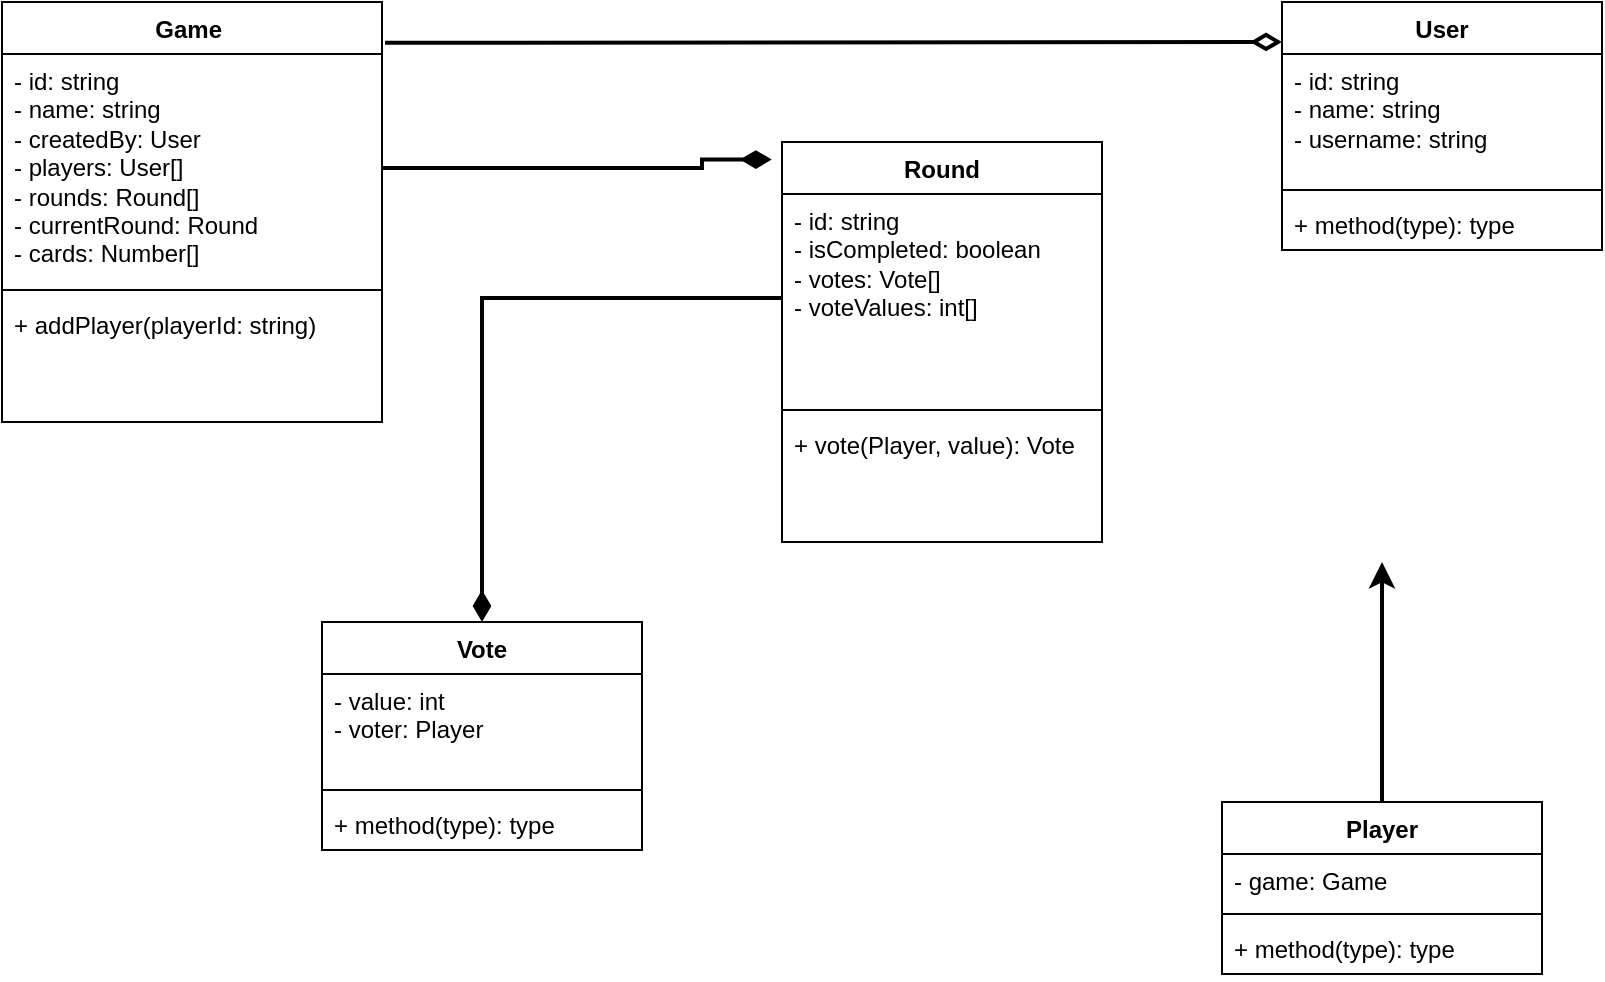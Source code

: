 <mxfile version="21.2.8" type="device">
  <diagram name="Page-1" id="kChWD3CBWGvnKykgN-4D">
    <mxGraphModel dx="1036" dy="614" grid="1" gridSize="10" guides="1" tooltips="1" connect="1" arrows="1" fold="1" page="1" pageScale="1" pageWidth="850" pageHeight="1100" math="0" shadow="0">
      <root>
        <mxCell id="0" />
        <mxCell id="1" parent="0" />
        <mxCell id="UvZMD-2VnwtQ3c2eiytE-2" value="Game&lt;span style=&quot;white-space: pre;&quot;&gt; &lt;/span&gt;" style="swimlane;fontStyle=1;align=center;verticalAlign=top;childLayout=stackLayout;horizontal=1;startSize=26;horizontalStack=0;resizeParent=1;resizeParentMax=0;resizeLast=0;collapsible=1;marginBottom=0;whiteSpace=wrap;html=1;" parent="1" vertex="1">
          <mxGeometry x="40" y="40" width="190" height="210" as="geometry" />
        </mxCell>
        <mxCell id="UvZMD-2VnwtQ3c2eiytE-3" value="- id: string&lt;br&gt;- name: string&lt;br&gt;- createdBy: User&lt;br&gt;- players: User[]&lt;br&gt;- rounds: Round[]&lt;br&gt;- currentRound: Round&lt;br&gt;- cards: Number[]" style="text;strokeColor=none;fillColor=none;align=left;verticalAlign=top;spacingLeft=4;spacingRight=4;overflow=hidden;rotatable=0;points=[[0,0.5],[1,0.5]];portConstraint=eastwest;whiteSpace=wrap;html=1;" parent="UvZMD-2VnwtQ3c2eiytE-2" vertex="1">
          <mxGeometry y="26" width="190" height="114" as="geometry" />
        </mxCell>
        <mxCell id="UvZMD-2VnwtQ3c2eiytE-4" value="" style="line;strokeWidth=1;fillColor=none;align=left;verticalAlign=middle;spacingTop=-1;spacingLeft=3;spacingRight=3;rotatable=0;labelPosition=right;points=[];portConstraint=eastwest;strokeColor=inherit;" parent="UvZMD-2VnwtQ3c2eiytE-2" vertex="1">
          <mxGeometry y="140" width="190" height="8" as="geometry" />
        </mxCell>
        <mxCell id="UvZMD-2VnwtQ3c2eiytE-5" value="+ addPlayer(playerId: string)&lt;br&gt;" style="text;strokeColor=none;fillColor=none;align=left;verticalAlign=top;spacingLeft=4;spacingRight=4;overflow=hidden;rotatable=0;points=[[0,0.5],[1,0.5]];portConstraint=eastwest;whiteSpace=wrap;html=1;" parent="UvZMD-2VnwtQ3c2eiytE-2" vertex="1">
          <mxGeometry y="148" width="190" height="62" as="geometry" />
        </mxCell>
        <mxCell id="UvZMD-2VnwtQ3c2eiytE-6" value="User" style="swimlane;fontStyle=1;align=center;verticalAlign=top;childLayout=stackLayout;horizontal=1;startSize=26;horizontalStack=0;resizeParent=1;resizeParentMax=0;resizeLast=0;collapsible=1;marginBottom=0;whiteSpace=wrap;html=1;" parent="1" vertex="1">
          <mxGeometry x="680" y="40" width="160" height="124" as="geometry" />
        </mxCell>
        <mxCell id="UvZMD-2VnwtQ3c2eiytE-7" value="- id: string&lt;br&gt;- name: string&lt;br&gt;- username: string&lt;br&gt;" style="text;strokeColor=none;fillColor=none;align=left;verticalAlign=top;spacingLeft=4;spacingRight=4;overflow=hidden;rotatable=0;points=[[0,0.5],[1,0.5]];portConstraint=eastwest;whiteSpace=wrap;html=1;" parent="UvZMD-2VnwtQ3c2eiytE-6" vertex="1">
          <mxGeometry y="26" width="160" height="64" as="geometry" />
        </mxCell>
        <mxCell id="UvZMD-2VnwtQ3c2eiytE-8" value="" style="line;strokeWidth=1;fillColor=none;align=left;verticalAlign=middle;spacingTop=-1;spacingLeft=3;spacingRight=3;rotatable=0;labelPosition=right;points=[];portConstraint=eastwest;strokeColor=inherit;" parent="UvZMD-2VnwtQ3c2eiytE-6" vertex="1">
          <mxGeometry y="90" width="160" height="8" as="geometry" />
        </mxCell>
        <mxCell id="UvZMD-2VnwtQ3c2eiytE-9" value="+ method(type): type" style="text;strokeColor=none;fillColor=none;align=left;verticalAlign=top;spacingLeft=4;spacingRight=4;overflow=hidden;rotatable=0;points=[[0,0.5],[1,0.5]];portConstraint=eastwest;whiteSpace=wrap;html=1;" parent="UvZMD-2VnwtQ3c2eiytE-6" vertex="1">
          <mxGeometry y="98" width="160" height="26" as="geometry" />
        </mxCell>
        <mxCell id="UvZMD-2VnwtQ3c2eiytE-18" value="" style="edgeStyle=orthogonalEdgeStyle;rounded=0;orthogonalLoop=1;jettySize=auto;html=1;endArrow=classic;endFill=1;strokeWidth=2;endSize=7;exitX=0.5;exitY=0;exitDx=0;exitDy=0;" parent="1" source="UvZMD-2VnwtQ3c2eiytE-10" edge="1">
          <mxGeometry relative="1" as="geometry">
            <mxPoint x="730" y="320" as="targetPoint" />
            <Array as="points">
              <mxPoint x="730" y="320" />
            </Array>
          </mxGeometry>
        </mxCell>
        <mxCell id="UvZMD-2VnwtQ3c2eiytE-10" value="Player" style="swimlane;fontStyle=1;align=center;verticalAlign=top;childLayout=stackLayout;horizontal=1;startSize=26;horizontalStack=0;resizeParent=1;resizeParentMax=0;resizeLast=0;collapsible=1;marginBottom=0;whiteSpace=wrap;html=1;" parent="1" vertex="1">
          <mxGeometry x="650" y="440" width="160" height="86" as="geometry" />
        </mxCell>
        <mxCell id="UvZMD-2VnwtQ3c2eiytE-11" value="- game: Game" style="text;strokeColor=none;fillColor=none;align=left;verticalAlign=top;spacingLeft=4;spacingRight=4;overflow=hidden;rotatable=0;points=[[0,0.5],[1,0.5]];portConstraint=eastwest;whiteSpace=wrap;html=1;" parent="UvZMD-2VnwtQ3c2eiytE-10" vertex="1">
          <mxGeometry y="26" width="160" height="26" as="geometry" />
        </mxCell>
        <mxCell id="UvZMD-2VnwtQ3c2eiytE-12" value="" style="line;strokeWidth=1;fillColor=none;align=left;verticalAlign=middle;spacingTop=-1;spacingLeft=3;spacingRight=3;rotatable=0;labelPosition=right;points=[];portConstraint=eastwest;strokeColor=inherit;" parent="UvZMD-2VnwtQ3c2eiytE-10" vertex="1">
          <mxGeometry y="52" width="160" height="8" as="geometry" />
        </mxCell>
        <mxCell id="UvZMD-2VnwtQ3c2eiytE-13" value="+ method(type): type" style="text;strokeColor=none;fillColor=none;align=left;verticalAlign=top;spacingLeft=4;spacingRight=4;overflow=hidden;rotatable=0;points=[[0,0.5],[1,0.5]];portConstraint=eastwest;whiteSpace=wrap;html=1;" parent="UvZMD-2VnwtQ3c2eiytE-10" vertex="1">
          <mxGeometry y="60" width="160" height="26" as="geometry" />
        </mxCell>
        <mxCell id="UvZMD-2VnwtQ3c2eiytE-14" value="Round" style="swimlane;fontStyle=1;align=center;verticalAlign=top;childLayout=stackLayout;horizontal=1;startSize=26;horizontalStack=0;resizeParent=1;resizeParentMax=0;resizeLast=0;collapsible=1;marginBottom=0;whiteSpace=wrap;html=1;" parent="1" vertex="1">
          <mxGeometry x="430" y="110" width="160" height="200" as="geometry" />
        </mxCell>
        <mxCell id="UvZMD-2VnwtQ3c2eiytE-15" value="- id: string&lt;br&gt;- isCompleted: boolean&lt;br&gt;- votes: Vote[]&lt;br&gt;- voteValues: int[]" style="text;strokeColor=none;fillColor=none;align=left;verticalAlign=top;spacingLeft=4;spacingRight=4;overflow=hidden;rotatable=0;points=[[0,0.5],[1,0.5]];portConstraint=eastwest;whiteSpace=wrap;html=1;" parent="UvZMD-2VnwtQ3c2eiytE-14" vertex="1">
          <mxGeometry y="26" width="160" height="104" as="geometry" />
        </mxCell>
        <mxCell id="UvZMD-2VnwtQ3c2eiytE-16" value="" style="line;strokeWidth=1;fillColor=none;align=left;verticalAlign=middle;spacingTop=-1;spacingLeft=3;spacingRight=3;rotatable=0;labelPosition=right;points=[];portConstraint=eastwest;strokeColor=inherit;" parent="UvZMD-2VnwtQ3c2eiytE-14" vertex="1">
          <mxGeometry y="130" width="160" height="8" as="geometry" />
        </mxCell>
        <mxCell id="UvZMD-2VnwtQ3c2eiytE-17" value="+ vote(Player, value): Vote" style="text;strokeColor=none;fillColor=none;align=left;verticalAlign=top;spacingLeft=4;spacingRight=4;overflow=hidden;rotatable=0;points=[[0,0.5],[1,0.5]];portConstraint=eastwest;whiteSpace=wrap;html=1;" parent="UvZMD-2VnwtQ3c2eiytE-14" vertex="1">
          <mxGeometry y="138" width="160" height="62" as="geometry" />
        </mxCell>
        <mxCell id="UvZMD-2VnwtQ3c2eiytE-19" style="edgeStyle=orthogonalEdgeStyle;rounded=0;orthogonalLoop=1;jettySize=auto;html=1;exitX=1;exitY=0.5;exitDx=0;exitDy=0;entryX=-0.032;entryY=0.044;entryDx=0;entryDy=0;entryPerimeter=0;strokeWidth=2;endArrow=diamondThin;endFill=1;endSize=10;" parent="1" source="UvZMD-2VnwtQ3c2eiytE-3" target="UvZMD-2VnwtQ3c2eiytE-14" edge="1">
          <mxGeometry relative="1" as="geometry">
            <Array as="points">
              <mxPoint x="390" y="123" />
              <mxPoint x="390" y="119" />
            </Array>
          </mxGeometry>
        </mxCell>
        <mxCell id="hA1tROzSgOuJghpeb_aW-3" value="Vote" style="swimlane;fontStyle=1;align=center;verticalAlign=top;childLayout=stackLayout;horizontal=1;startSize=26;horizontalStack=0;resizeParent=1;resizeParentMax=0;resizeLast=0;collapsible=1;marginBottom=0;whiteSpace=wrap;html=1;" parent="1" vertex="1">
          <mxGeometry x="200" y="350" width="160" height="114" as="geometry" />
        </mxCell>
        <mxCell id="hA1tROzSgOuJghpeb_aW-4" value="- value: int&lt;br&gt;- voter: Player" style="text;strokeColor=none;fillColor=none;align=left;verticalAlign=top;spacingLeft=4;spacingRight=4;overflow=hidden;rotatable=0;points=[[0,0.5],[1,0.5]];portConstraint=eastwest;whiteSpace=wrap;html=1;" parent="hA1tROzSgOuJghpeb_aW-3" vertex="1">
          <mxGeometry y="26" width="160" height="54" as="geometry" />
        </mxCell>
        <mxCell id="hA1tROzSgOuJghpeb_aW-5" value="" style="line;strokeWidth=1;fillColor=none;align=left;verticalAlign=middle;spacingTop=-1;spacingLeft=3;spacingRight=3;rotatable=0;labelPosition=right;points=[];portConstraint=eastwest;strokeColor=inherit;" parent="hA1tROzSgOuJghpeb_aW-3" vertex="1">
          <mxGeometry y="80" width="160" height="8" as="geometry" />
        </mxCell>
        <mxCell id="hA1tROzSgOuJghpeb_aW-6" value="+ method(type): type" style="text;strokeColor=none;fillColor=none;align=left;verticalAlign=top;spacingLeft=4;spacingRight=4;overflow=hidden;rotatable=0;points=[[0,0.5],[1,0.5]];portConstraint=eastwest;whiteSpace=wrap;html=1;" parent="hA1tROzSgOuJghpeb_aW-3" vertex="1">
          <mxGeometry y="88" width="160" height="26" as="geometry" />
        </mxCell>
        <mxCell id="hA1tROzSgOuJghpeb_aW-7" value="" style="edgeStyle=orthogonalEdgeStyle;rounded=0;orthogonalLoop=1;jettySize=auto;html=1;entryX=0.5;entryY=0;entryDx=0;entryDy=0;endArrow=diamondThin;endFill=1;strokeWidth=2;endSize=10;" parent="1" source="UvZMD-2VnwtQ3c2eiytE-15" target="hA1tROzSgOuJghpeb_aW-3" edge="1">
          <mxGeometry relative="1" as="geometry" />
        </mxCell>
        <mxCell id="JdkQtnMdD85TaPqNwOqg-2" style="edgeStyle=orthogonalEdgeStyle;rounded=0;orthogonalLoop=1;jettySize=auto;html=1;strokeWidth=2;endArrow=diamondThin;endFill=0;endSize=10;entryX=0;entryY=0.161;entryDx=0;entryDy=0;entryPerimeter=0;exitX=1.008;exitY=0.097;exitDx=0;exitDy=0;exitPerimeter=0;" parent="1" source="UvZMD-2VnwtQ3c2eiytE-2" target="UvZMD-2VnwtQ3c2eiytE-6" edge="1">
          <mxGeometry relative="1" as="geometry">
            <Array as="points">
              <mxPoint x="260" y="60" />
            </Array>
            <mxPoint x="250" y="60" as="sourcePoint" />
            <mxPoint x="650" y="60" as="targetPoint" />
          </mxGeometry>
        </mxCell>
      </root>
    </mxGraphModel>
  </diagram>
</mxfile>
